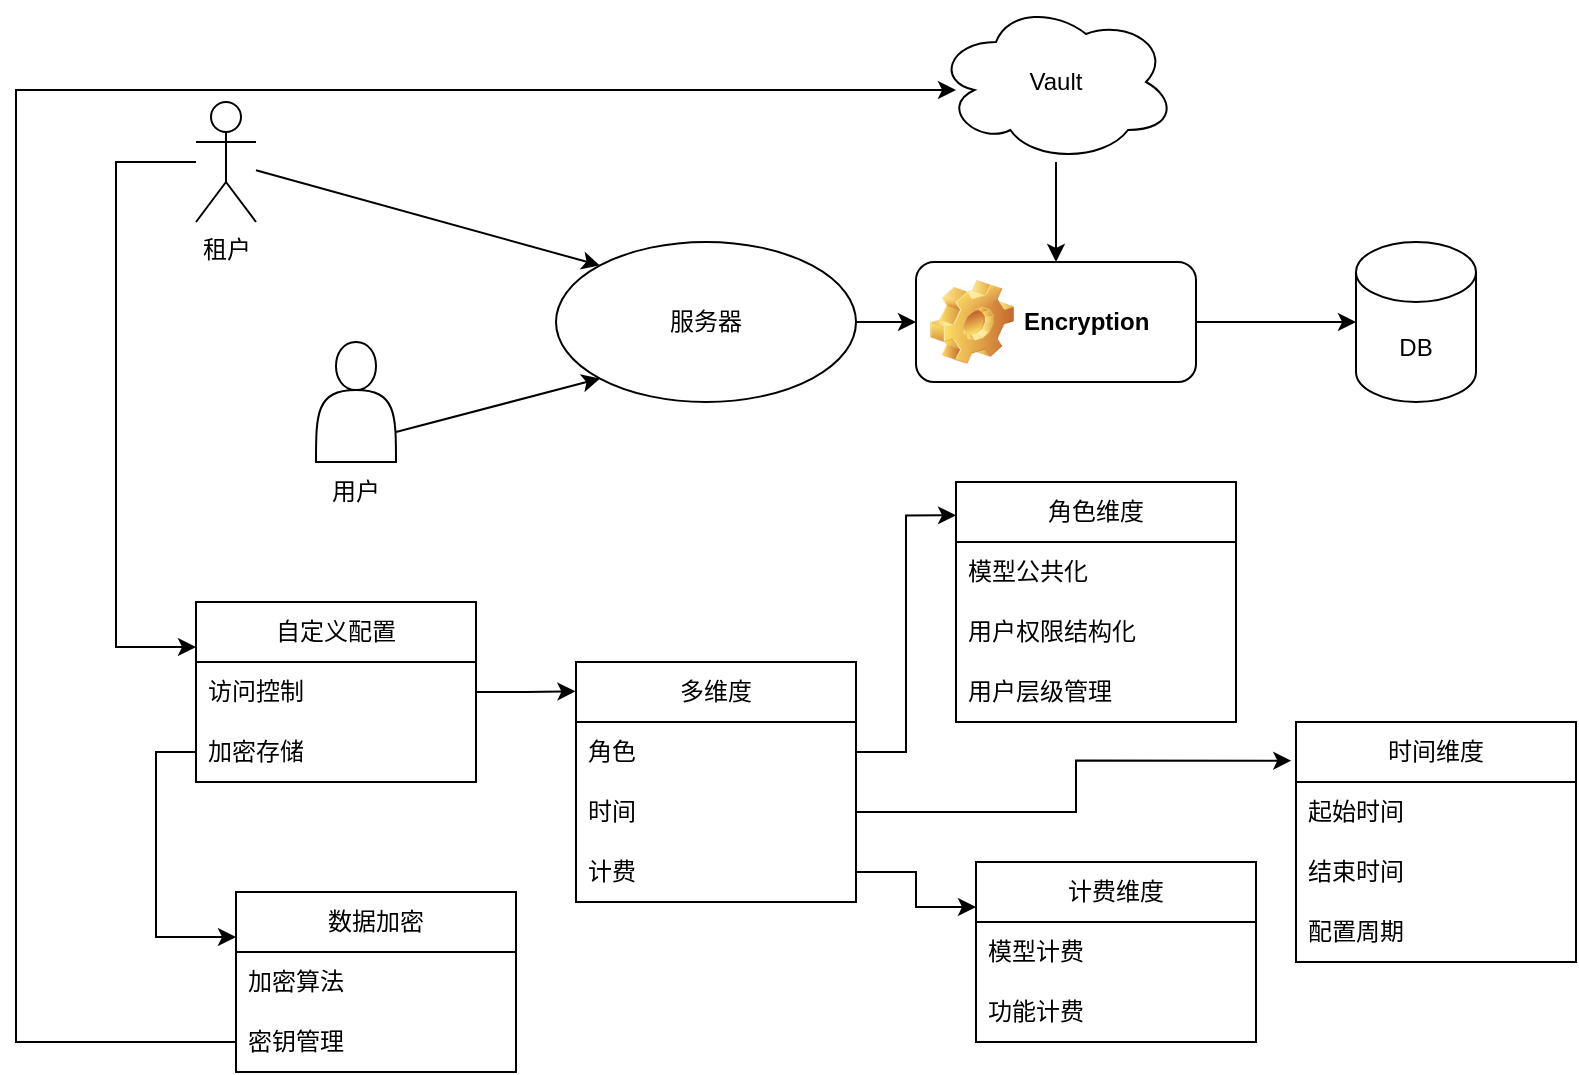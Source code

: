<mxfile version="22.0.4" type="github">
  <diagram id="C5RBs43oDa-KdzZeNtuy" name="Page-1">
    <mxGraphModel dx="1221" dy="652" grid="1" gridSize="10" guides="1" tooltips="1" connect="1" arrows="1" fold="1" page="1" pageScale="1" pageWidth="827" pageHeight="1169" math="0" shadow="0">
      <root>
        <mxCell id="WIyWlLk6GJQsqaUBKTNV-0" />
        <mxCell id="WIyWlLk6GJQsqaUBKTNV-1" parent="WIyWlLk6GJQsqaUBKTNV-0" />
        <mxCell id="waonKlNCsf5MO6JjFGMd-8" style="rounded=0;orthogonalLoop=1;jettySize=auto;html=1;entryX=0;entryY=0.25;entryDx=0;entryDy=0;edgeStyle=orthogonalEdgeStyle;" edge="1" parent="WIyWlLk6GJQsqaUBKTNV-1" source="waonKlNCsf5MO6JjFGMd-1" target="waonKlNCsf5MO6JjFGMd-9">
          <mxGeometry relative="1" as="geometry">
            <Array as="points">
              <mxPoint x="80" y="570" />
              <mxPoint x="80" y="813" />
            </Array>
          </mxGeometry>
        </mxCell>
        <mxCell id="waonKlNCsf5MO6JjFGMd-1" value="租户" style="shape=umlActor;verticalLabelPosition=bottom;verticalAlign=top;html=1;outlineConnect=0;" vertex="1" parent="WIyWlLk6GJQsqaUBKTNV-1">
          <mxGeometry x="120" y="540" width="30" height="60" as="geometry" />
        </mxCell>
        <mxCell id="waonKlNCsf5MO6JjFGMd-2" value="DB" style="shape=cylinder3;whiteSpace=wrap;html=1;boundedLbl=1;backgroundOutline=1;size=15;" vertex="1" parent="WIyWlLk6GJQsqaUBKTNV-1">
          <mxGeometry x="700" y="610" width="60" height="80" as="geometry" />
        </mxCell>
        <mxCell id="waonKlNCsf5MO6JjFGMd-21" style="edgeStyle=orthogonalEdgeStyle;rounded=0;orthogonalLoop=1;jettySize=auto;html=1;exitX=1;exitY=0.5;exitDx=0;exitDy=0;entryX=0;entryY=0.5;entryDx=0;entryDy=0;" edge="1" parent="WIyWlLk6GJQsqaUBKTNV-1" source="waonKlNCsf5MO6JjFGMd-4" target="waonKlNCsf5MO6JjFGMd-6">
          <mxGeometry relative="1" as="geometry" />
        </mxCell>
        <mxCell id="waonKlNCsf5MO6JjFGMd-4" value="服务器" style="ellipse;whiteSpace=wrap;html=1;" vertex="1" parent="WIyWlLk6GJQsqaUBKTNV-1">
          <mxGeometry x="300" y="610" width="150" height="80" as="geometry" />
        </mxCell>
        <mxCell id="waonKlNCsf5MO6JjFGMd-5" value="" style="shape=actor;whiteSpace=wrap;html=1;" vertex="1" parent="WIyWlLk6GJQsqaUBKTNV-1">
          <mxGeometry x="180" y="660" width="40" height="60" as="geometry" />
        </mxCell>
        <mxCell id="waonKlNCsf5MO6JjFGMd-6" value="Encryption" style="label;whiteSpace=wrap;html=1;image=img/clipart/Gear_128x128.png" vertex="1" parent="WIyWlLk6GJQsqaUBKTNV-1">
          <mxGeometry x="480" y="620" width="140" height="60" as="geometry" />
        </mxCell>
        <mxCell id="waonKlNCsf5MO6JjFGMd-7" value="用户" style="text;html=1;strokeColor=none;fillColor=none;align=center;verticalAlign=middle;whiteSpace=wrap;rounded=0;" vertex="1" parent="WIyWlLk6GJQsqaUBKTNV-1">
          <mxGeometry x="170" y="720" width="60" height="30" as="geometry" />
        </mxCell>
        <mxCell id="waonKlNCsf5MO6JjFGMd-9" value="自定义配置" style="swimlane;fontStyle=0;childLayout=stackLayout;horizontal=1;startSize=30;horizontalStack=0;resizeParent=1;resizeParentMax=0;resizeLast=0;collapsible=1;marginBottom=0;whiteSpace=wrap;html=1;" vertex="1" parent="WIyWlLk6GJQsqaUBKTNV-1">
          <mxGeometry x="120" y="790" width="140" height="90" as="geometry">
            <mxRectangle x="190" y="60" width="60" height="30" as="alternateBounds" />
          </mxGeometry>
        </mxCell>
        <mxCell id="waonKlNCsf5MO6JjFGMd-10" value="访问控制" style="text;strokeColor=none;fillColor=none;align=left;verticalAlign=middle;spacingLeft=4;spacingRight=4;overflow=hidden;points=[[0,0.5],[1,0.5]];portConstraint=eastwest;rotatable=0;whiteSpace=wrap;html=1;" vertex="1" parent="waonKlNCsf5MO6JjFGMd-9">
          <mxGeometry y="30" width="140" height="30" as="geometry" />
        </mxCell>
        <mxCell id="waonKlNCsf5MO6JjFGMd-11" value="加密存储" style="text;strokeColor=none;fillColor=none;align=left;verticalAlign=middle;spacingLeft=4;spacingRight=4;overflow=hidden;points=[[0,0.5],[1,0.5]];portConstraint=eastwest;rotatable=0;whiteSpace=wrap;html=1;" vertex="1" parent="waonKlNCsf5MO6JjFGMd-9">
          <mxGeometry y="60" width="140" height="30" as="geometry" />
        </mxCell>
        <mxCell id="waonKlNCsf5MO6JjFGMd-22" style="edgeStyle=orthogonalEdgeStyle;rounded=0;orthogonalLoop=1;jettySize=auto;html=1;exitX=1;exitY=0.5;exitDx=0;exitDy=0;entryX=0;entryY=0.5;entryDx=0;entryDy=0;entryPerimeter=0;" edge="1" parent="WIyWlLk6GJQsqaUBKTNV-1" source="waonKlNCsf5MO6JjFGMd-6" target="waonKlNCsf5MO6JjFGMd-2">
          <mxGeometry relative="1" as="geometry" />
        </mxCell>
        <mxCell id="waonKlNCsf5MO6JjFGMd-23" value="多维度" style="swimlane;fontStyle=0;childLayout=stackLayout;horizontal=1;startSize=30;horizontalStack=0;resizeParent=1;resizeParentMax=0;resizeLast=0;collapsible=1;marginBottom=0;whiteSpace=wrap;html=1;" vertex="1" parent="WIyWlLk6GJQsqaUBKTNV-1">
          <mxGeometry x="310" y="820" width="140" height="120" as="geometry" />
        </mxCell>
        <mxCell id="waonKlNCsf5MO6JjFGMd-24" value="角色" style="text;strokeColor=none;fillColor=none;align=left;verticalAlign=middle;spacingLeft=4;spacingRight=4;overflow=hidden;points=[[0,0.5],[1,0.5]];portConstraint=eastwest;rotatable=0;whiteSpace=wrap;html=1;" vertex="1" parent="waonKlNCsf5MO6JjFGMd-23">
          <mxGeometry y="30" width="140" height="30" as="geometry" />
        </mxCell>
        <mxCell id="waonKlNCsf5MO6JjFGMd-25" value="时间" style="text;strokeColor=none;fillColor=none;align=left;verticalAlign=middle;spacingLeft=4;spacingRight=4;overflow=hidden;points=[[0,0.5],[1,0.5]];portConstraint=eastwest;rotatable=0;whiteSpace=wrap;html=1;" vertex="1" parent="waonKlNCsf5MO6JjFGMd-23">
          <mxGeometry y="60" width="140" height="30" as="geometry" />
        </mxCell>
        <mxCell id="waonKlNCsf5MO6JjFGMd-26" value="计费" style="text;strokeColor=none;fillColor=none;align=left;verticalAlign=middle;spacingLeft=4;spacingRight=4;overflow=hidden;points=[[0,0.5],[1,0.5]];portConstraint=eastwest;rotatable=0;whiteSpace=wrap;html=1;" vertex="1" parent="waonKlNCsf5MO6JjFGMd-23">
          <mxGeometry y="90" width="140" height="30" as="geometry" />
        </mxCell>
        <mxCell id="waonKlNCsf5MO6JjFGMd-29" style="edgeStyle=orthogonalEdgeStyle;rounded=0;orthogonalLoop=1;jettySize=auto;html=1;exitX=1;exitY=0.5;exitDx=0;exitDy=0;entryX=-0.002;entryY=0.122;entryDx=0;entryDy=0;entryPerimeter=0;" edge="1" parent="WIyWlLk6GJQsqaUBKTNV-1" source="waonKlNCsf5MO6JjFGMd-10" target="waonKlNCsf5MO6JjFGMd-23">
          <mxGeometry relative="1" as="geometry" />
        </mxCell>
        <mxCell id="waonKlNCsf5MO6JjFGMd-30" value="角色维度" style="swimlane;fontStyle=0;childLayout=stackLayout;horizontal=1;startSize=30;horizontalStack=0;resizeParent=1;resizeParentMax=0;resizeLast=0;collapsible=1;marginBottom=0;whiteSpace=wrap;html=1;" vertex="1" parent="WIyWlLk6GJQsqaUBKTNV-1">
          <mxGeometry x="500" y="730" width="140" height="120" as="geometry" />
        </mxCell>
        <mxCell id="waonKlNCsf5MO6JjFGMd-31" value="模型公共化" style="text;strokeColor=none;fillColor=none;align=left;verticalAlign=middle;spacingLeft=4;spacingRight=4;overflow=hidden;points=[[0,0.5],[1,0.5]];portConstraint=eastwest;rotatable=0;whiteSpace=wrap;html=1;" vertex="1" parent="waonKlNCsf5MO6JjFGMd-30">
          <mxGeometry y="30" width="140" height="30" as="geometry" />
        </mxCell>
        <mxCell id="waonKlNCsf5MO6JjFGMd-32" value="用户权限结构化" style="text;strokeColor=none;fillColor=none;align=left;verticalAlign=middle;spacingLeft=4;spacingRight=4;overflow=hidden;points=[[0,0.5],[1,0.5]];portConstraint=eastwest;rotatable=0;whiteSpace=wrap;html=1;" vertex="1" parent="waonKlNCsf5MO6JjFGMd-30">
          <mxGeometry y="60" width="140" height="30" as="geometry" />
        </mxCell>
        <mxCell id="waonKlNCsf5MO6JjFGMd-33" value="用户层级管理" style="text;strokeColor=none;fillColor=none;align=left;verticalAlign=middle;spacingLeft=4;spacingRight=4;overflow=hidden;points=[[0,0.5],[1,0.5]];portConstraint=eastwest;rotatable=0;whiteSpace=wrap;html=1;" vertex="1" parent="waonKlNCsf5MO6JjFGMd-30">
          <mxGeometry y="90" width="140" height="30" as="geometry" />
        </mxCell>
        <mxCell id="waonKlNCsf5MO6JjFGMd-34" style="edgeStyle=orthogonalEdgeStyle;rounded=0;orthogonalLoop=1;jettySize=auto;html=1;exitX=1;exitY=0.5;exitDx=0;exitDy=0;entryX=0;entryY=0.139;entryDx=0;entryDy=0;entryPerimeter=0;" edge="1" parent="WIyWlLk6GJQsqaUBKTNV-1" source="waonKlNCsf5MO6JjFGMd-24" target="waonKlNCsf5MO6JjFGMd-30">
          <mxGeometry relative="1" as="geometry" />
        </mxCell>
        <mxCell id="waonKlNCsf5MO6JjFGMd-35" value="时间维度" style="swimlane;fontStyle=0;childLayout=stackLayout;horizontal=1;startSize=30;horizontalStack=0;resizeParent=1;resizeParentMax=0;resizeLast=0;collapsible=1;marginBottom=0;whiteSpace=wrap;html=1;" vertex="1" parent="WIyWlLk6GJQsqaUBKTNV-1">
          <mxGeometry x="670" y="850" width="140" height="120" as="geometry" />
        </mxCell>
        <mxCell id="waonKlNCsf5MO6JjFGMd-36" value="起始时间" style="text;strokeColor=none;fillColor=none;align=left;verticalAlign=middle;spacingLeft=4;spacingRight=4;overflow=hidden;points=[[0,0.5],[1,0.5]];portConstraint=eastwest;rotatable=0;whiteSpace=wrap;html=1;" vertex="1" parent="waonKlNCsf5MO6JjFGMd-35">
          <mxGeometry y="30" width="140" height="30" as="geometry" />
        </mxCell>
        <mxCell id="waonKlNCsf5MO6JjFGMd-37" value="结束时间" style="text;strokeColor=none;fillColor=none;align=left;verticalAlign=middle;spacingLeft=4;spacingRight=4;overflow=hidden;points=[[0,0.5],[1,0.5]];portConstraint=eastwest;rotatable=0;whiteSpace=wrap;html=1;" vertex="1" parent="waonKlNCsf5MO6JjFGMd-35">
          <mxGeometry y="60" width="140" height="30" as="geometry" />
        </mxCell>
        <mxCell id="waonKlNCsf5MO6JjFGMd-38" value="配置周期" style="text;strokeColor=none;fillColor=none;align=left;verticalAlign=middle;spacingLeft=4;spacingRight=4;overflow=hidden;points=[[0,0.5],[1,0.5]];portConstraint=eastwest;rotatable=0;whiteSpace=wrap;html=1;" vertex="1" parent="waonKlNCsf5MO6JjFGMd-35">
          <mxGeometry y="90" width="140" height="30" as="geometry" />
        </mxCell>
        <mxCell id="waonKlNCsf5MO6JjFGMd-39" value="计费维度" style="swimlane;fontStyle=0;childLayout=stackLayout;horizontal=1;startSize=30;horizontalStack=0;resizeParent=1;resizeParentMax=0;resizeLast=0;collapsible=1;marginBottom=0;whiteSpace=wrap;html=1;" vertex="1" parent="WIyWlLk6GJQsqaUBKTNV-1">
          <mxGeometry x="510" y="920" width="140" height="90" as="geometry" />
        </mxCell>
        <mxCell id="waonKlNCsf5MO6JjFGMd-40" value="模型计费" style="text;strokeColor=none;fillColor=none;align=left;verticalAlign=middle;spacingLeft=4;spacingRight=4;overflow=hidden;points=[[0,0.5],[1,0.5]];portConstraint=eastwest;rotatable=0;whiteSpace=wrap;html=1;" vertex="1" parent="waonKlNCsf5MO6JjFGMd-39">
          <mxGeometry y="30" width="140" height="30" as="geometry" />
        </mxCell>
        <mxCell id="waonKlNCsf5MO6JjFGMd-41" value="功能计费" style="text;strokeColor=none;fillColor=none;align=left;verticalAlign=middle;spacingLeft=4;spacingRight=4;overflow=hidden;points=[[0,0.5],[1,0.5]];portConstraint=eastwest;rotatable=0;whiteSpace=wrap;html=1;" vertex="1" parent="waonKlNCsf5MO6JjFGMd-39">
          <mxGeometry y="60" width="140" height="30" as="geometry" />
        </mxCell>
        <mxCell id="waonKlNCsf5MO6JjFGMd-43" style="edgeStyle=orthogonalEdgeStyle;rounded=0;orthogonalLoop=1;jettySize=auto;html=1;exitX=1;exitY=0.5;exitDx=0;exitDy=0;entryX=-0.017;entryY=0.161;entryDx=0;entryDy=0;entryPerimeter=0;" edge="1" parent="WIyWlLk6GJQsqaUBKTNV-1" source="waonKlNCsf5MO6JjFGMd-25" target="waonKlNCsf5MO6JjFGMd-35">
          <mxGeometry relative="1" as="geometry" />
        </mxCell>
        <mxCell id="waonKlNCsf5MO6JjFGMd-44" style="edgeStyle=orthogonalEdgeStyle;rounded=0;orthogonalLoop=1;jettySize=auto;html=1;exitX=1;exitY=0.5;exitDx=0;exitDy=0;entryX=0;entryY=0.25;entryDx=0;entryDy=0;" edge="1" parent="WIyWlLk6GJQsqaUBKTNV-1" source="waonKlNCsf5MO6JjFGMd-26" target="waonKlNCsf5MO6JjFGMd-39">
          <mxGeometry relative="1" as="geometry" />
        </mxCell>
        <mxCell id="waonKlNCsf5MO6JjFGMd-46" value="" style="edgeStyle=orthogonalEdgeStyle;rounded=0;orthogonalLoop=1;jettySize=auto;html=1;" edge="1" parent="WIyWlLk6GJQsqaUBKTNV-1" source="waonKlNCsf5MO6JjFGMd-45" target="waonKlNCsf5MO6JjFGMd-6">
          <mxGeometry relative="1" as="geometry" />
        </mxCell>
        <mxCell id="waonKlNCsf5MO6JjFGMd-45" value="Vault" style="ellipse;shape=cloud;whiteSpace=wrap;html=1;" vertex="1" parent="WIyWlLk6GJQsqaUBKTNV-1">
          <mxGeometry x="490" y="490" width="120" height="80" as="geometry" />
        </mxCell>
        <mxCell id="waonKlNCsf5MO6JjFGMd-47" value="" style="endArrow=classic;html=1;rounded=0;entryX=0;entryY=0;entryDx=0;entryDy=0;" edge="1" parent="WIyWlLk6GJQsqaUBKTNV-1" source="waonKlNCsf5MO6JjFGMd-1" target="waonKlNCsf5MO6JjFGMd-4">
          <mxGeometry width="50" height="50" relative="1" as="geometry">
            <mxPoint x="390" y="610" as="sourcePoint" />
            <mxPoint x="440" y="560" as="targetPoint" />
          </mxGeometry>
        </mxCell>
        <mxCell id="waonKlNCsf5MO6JjFGMd-48" style="rounded=0;orthogonalLoop=1;jettySize=auto;html=1;exitX=1;exitY=0.75;exitDx=0;exitDy=0;entryX=0;entryY=1;entryDx=0;entryDy=0;" edge="1" parent="WIyWlLk6GJQsqaUBKTNV-1" source="waonKlNCsf5MO6JjFGMd-5" target="waonKlNCsf5MO6JjFGMd-4">
          <mxGeometry relative="1" as="geometry" />
        </mxCell>
        <mxCell id="waonKlNCsf5MO6JjFGMd-49" value="数据加密" style="swimlane;fontStyle=0;childLayout=stackLayout;horizontal=1;startSize=30;horizontalStack=0;resizeParent=1;resizeParentMax=0;resizeLast=0;collapsible=1;marginBottom=0;whiteSpace=wrap;html=1;" vertex="1" parent="WIyWlLk6GJQsqaUBKTNV-1">
          <mxGeometry x="140" y="935" width="140" height="90" as="geometry" />
        </mxCell>
        <mxCell id="waonKlNCsf5MO6JjFGMd-50" value="加密算法" style="text;strokeColor=none;fillColor=none;align=left;verticalAlign=middle;spacingLeft=4;spacingRight=4;overflow=hidden;points=[[0,0.5],[1,0.5]];portConstraint=eastwest;rotatable=0;whiteSpace=wrap;html=1;" vertex="1" parent="waonKlNCsf5MO6JjFGMd-49">
          <mxGeometry y="30" width="140" height="30" as="geometry" />
        </mxCell>
        <mxCell id="waonKlNCsf5MO6JjFGMd-51" value="密钥管理" style="text;strokeColor=none;fillColor=none;align=left;verticalAlign=middle;spacingLeft=4;spacingRight=4;overflow=hidden;points=[[0,0.5],[1,0.5]];portConstraint=eastwest;rotatable=0;whiteSpace=wrap;html=1;" vertex="1" parent="waonKlNCsf5MO6JjFGMd-49">
          <mxGeometry y="60" width="140" height="30" as="geometry" />
        </mxCell>
        <mxCell id="waonKlNCsf5MO6JjFGMd-53" style="edgeStyle=orthogonalEdgeStyle;rounded=0;orthogonalLoop=1;jettySize=auto;html=1;" edge="1" parent="WIyWlLk6GJQsqaUBKTNV-1" source="waonKlNCsf5MO6JjFGMd-51">
          <mxGeometry relative="1" as="geometry">
            <mxPoint x="500" y="534" as="targetPoint" />
            <Array as="points">
              <mxPoint x="30" y="1010" />
              <mxPoint x="30" y="534" />
            </Array>
          </mxGeometry>
        </mxCell>
        <mxCell id="waonKlNCsf5MO6JjFGMd-54" style="edgeStyle=orthogonalEdgeStyle;rounded=0;orthogonalLoop=1;jettySize=auto;html=1;exitX=0;exitY=0.5;exitDx=0;exitDy=0;entryX=0;entryY=0.25;entryDx=0;entryDy=0;" edge="1" parent="WIyWlLk6GJQsqaUBKTNV-1" source="waonKlNCsf5MO6JjFGMd-11" target="waonKlNCsf5MO6JjFGMd-49">
          <mxGeometry relative="1" as="geometry" />
        </mxCell>
      </root>
    </mxGraphModel>
  </diagram>
</mxfile>
